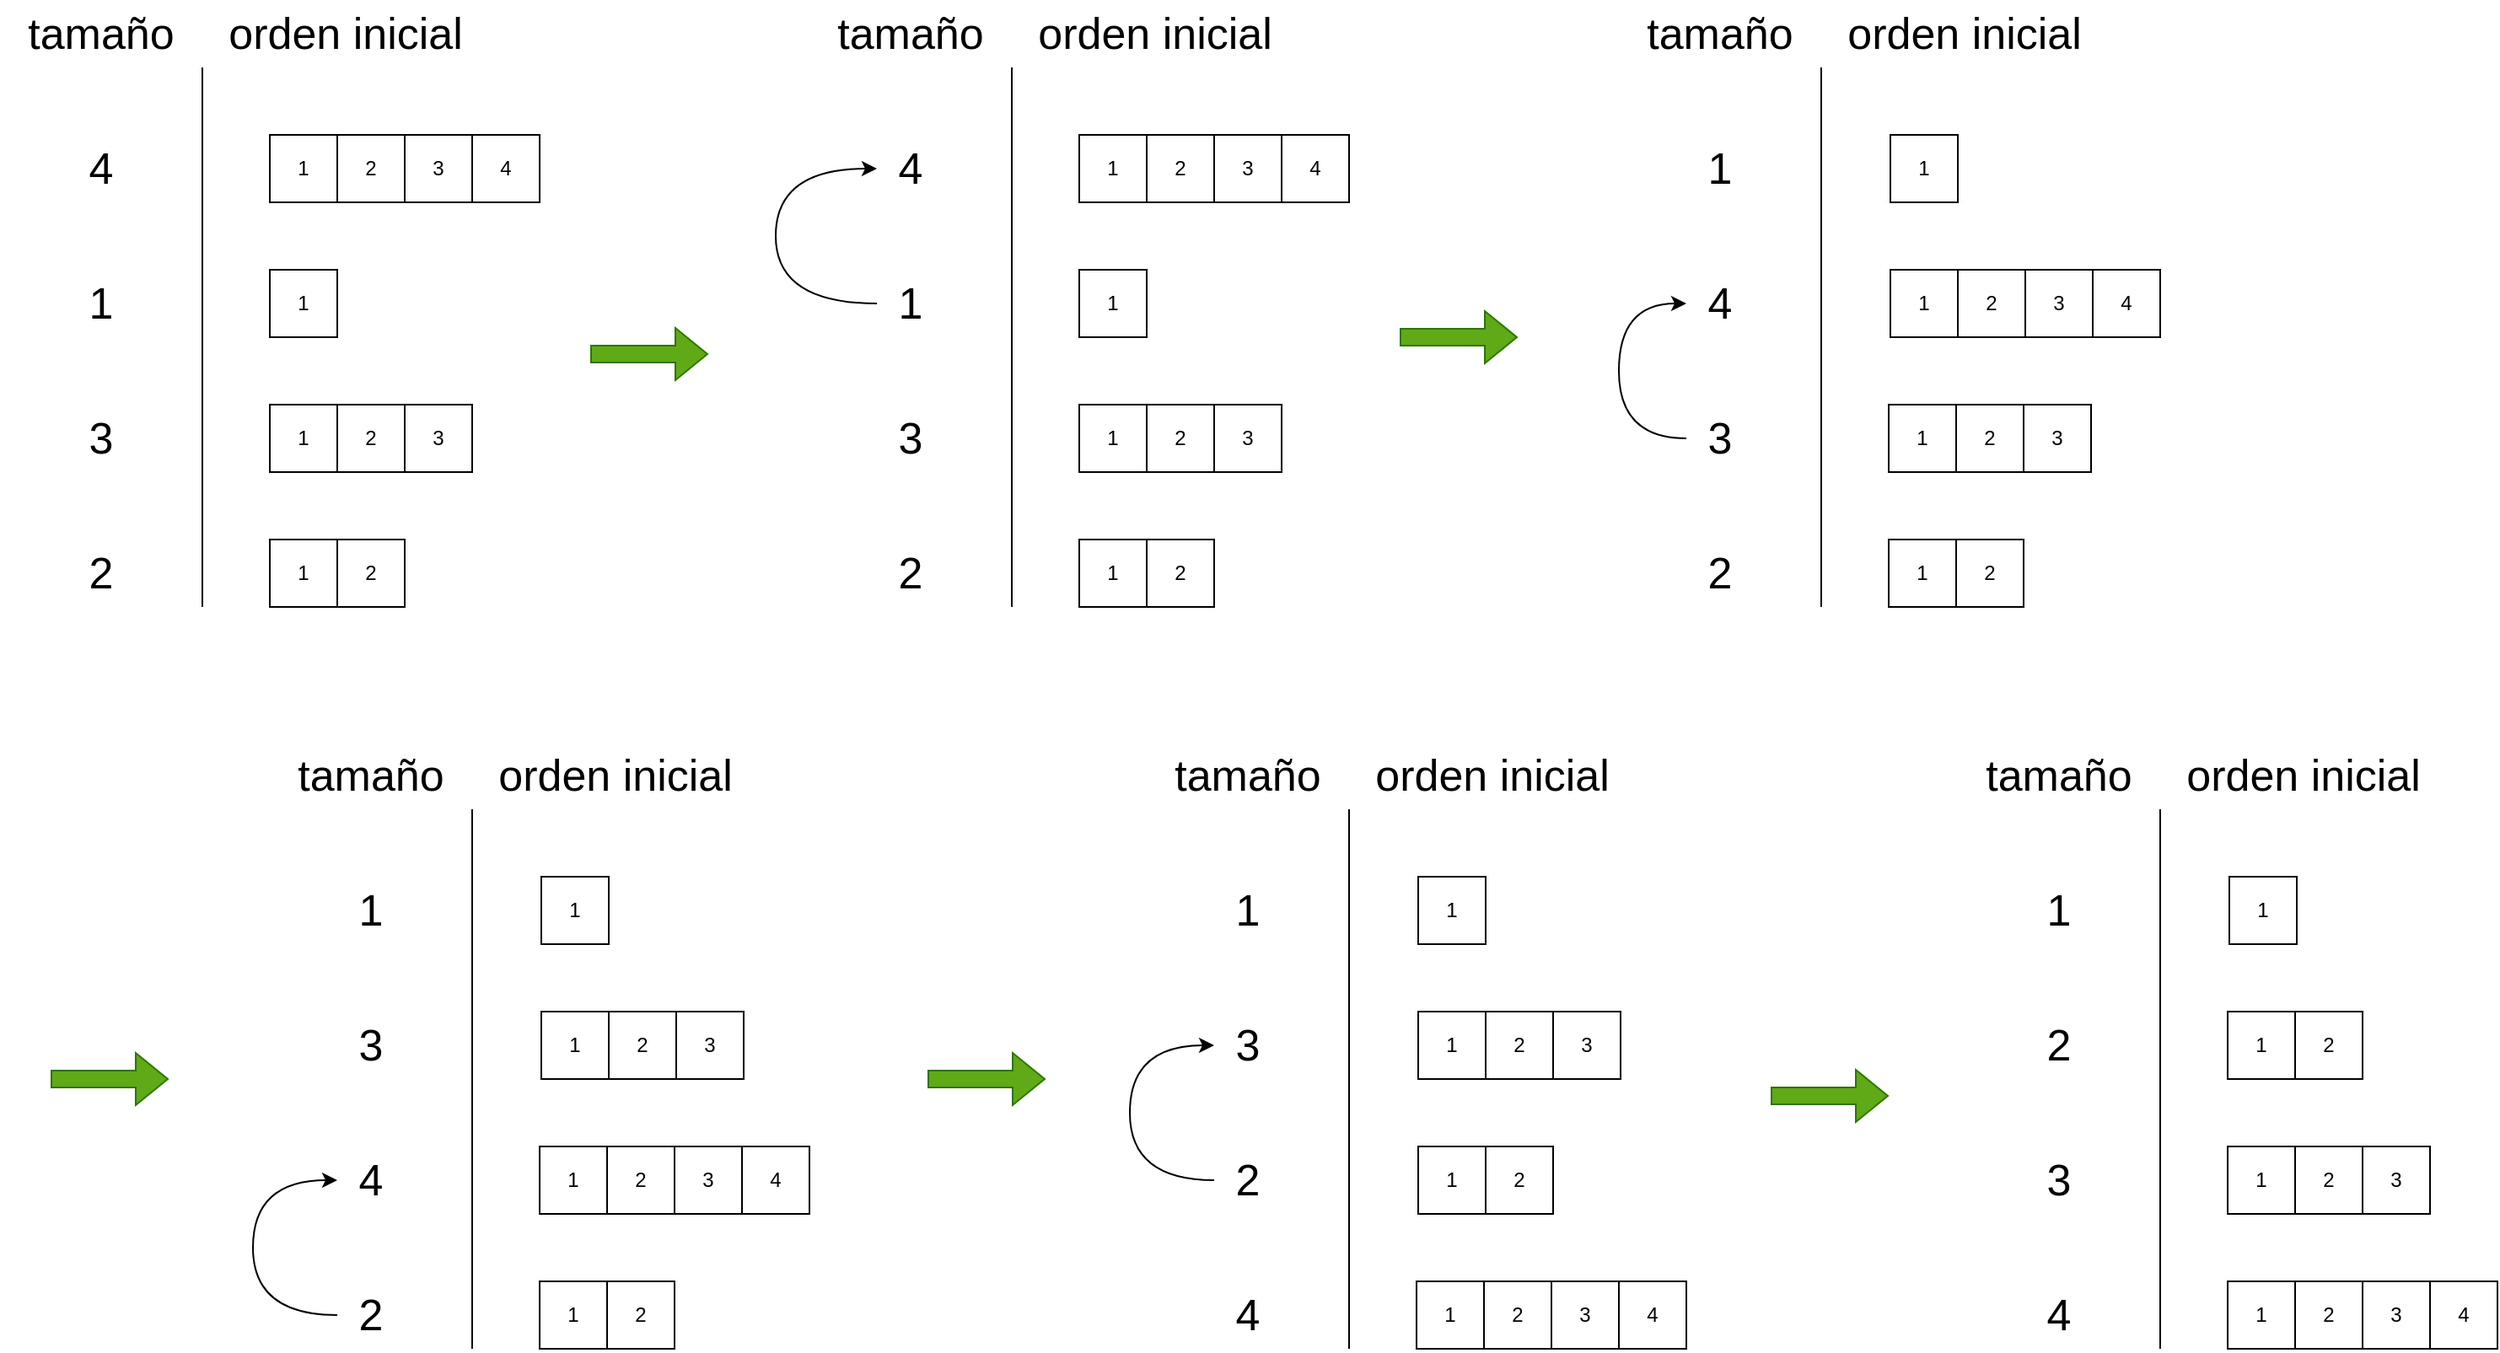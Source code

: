 <mxfile version="24.5.3" type="device" pages="2">
  <diagram name="Página-1" id="bH5-JHM56o86ths_pa7P">
    <mxGraphModel dx="2206" dy="1298" grid="1" gridSize="10" guides="1" tooltips="1" connect="1" arrows="1" fold="1" page="1" pageScale="1" pageWidth="827" pageHeight="1169" math="0" shadow="0">
      <root>
        <mxCell id="0" />
        <mxCell id="1" parent="0" />
        <mxCell id="BDNwkIp3wYEchwpx7a66-2" value="1" style="whiteSpace=wrap;html=1;aspect=fixed;" vertex="1" parent="1">
          <mxGeometry x="200" y="160" width="40" height="40" as="geometry" />
        </mxCell>
        <mxCell id="BDNwkIp3wYEchwpx7a66-3" value="1" style="whiteSpace=wrap;html=1;aspect=fixed;" vertex="1" parent="1">
          <mxGeometry x="200" y="240" width="40" height="40" as="geometry" />
        </mxCell>
        <mxCell id="BDNwkIp3wYEchwpx7a66-4" value="2" style="whiteSpace=wrap;html=1;aspect=fixed;" vertex="1" parent="1">
          <mxGeometry x="240" y="240" width="40" height="40" as="geometry" />
        </mxCell>
        <mxCell id="BDNwkIp3wYEchwpx7a66-5" value="3" style="whiteSpace=wrap;html=1;aspect=fixed;" vertex="1" parent="1">
          <mxGeometry x="280" y="240" width="40" height="40" as="geometry" />
        </mxCell>
        <mxCell id="BDNwkIp3wYEchwpx7a66-6" value="1" style="whiteSpace=wrap;html=1;aspect=fixed;" vertex="1" parent="1">
          <mxGeometry x="200" y="320" width="40" height="40" as="geometry" />
        </mxCell>
        <mxCell id="BDNwkIp3wYEchwpx7a66-7" value="2" style="whiteSpace=wrap;html=1;aspect=fixed;" vertex="1" parent="1">
          <mxGeometry x="240" y="320" width="40" height="40" as="geometry" />
        </mxCell>
        <mxCell id="BDNwkIp3wYEchwpx7a66-8" value="1" style="whiteSpace=wrap;html=1;aspect=fixed;" vertex="1" parent="1">
          <mxGeometry x="200" y="80" width="40" height="40" as="geometry" />
        </mxCell>
        <mxCell id="BDNwkIp3wYEchwpx7a66-9" value="2" style="whiteSpace=wrap;html=1;aspect=fixed;" vertex="1" parent="1">
          <mxGeometry x="240" y="80" width="40" height="40" as="geometry" />
        </mxCell>
        <mxCell id="BDNwkIp3wYEchwpx7a66-10" value="3" style="whiteSpace=wrap;html=1;aspect=fixed;" vertex="1" parent="1">
          <mxGeometry x="280" y="80" width="40" height="40" as="geometry" />
        </mxCell>
        <mxCell id="BDNwkIp3wYEchwpx7a66-11" value="4" style="whiteSpace=wrap;html=1;aspect=fixed;" vertex="1" parent="1">
          <mxGeometry x="320" y="80" width="40" height="40" as="geometry" />
        </mxCell>
        <mxCell id="BDNwkIp3wYEchwpx7a66-12" value="" style="shape=flexArrow;endArrow=classic;html=1;rounded=0;fillColor=#60a917;strokeColor=#2D7600;" edge="1" parent="1">
          <mxGeometry width="50" height="50" relative="1" as="geometry">
            <mxPoint x="390" y="210" as="sourcePoint" />
            <mxPoint x="460" y="210" as="targetPoint" />
          </mxGeometry>
        </mxCell>
        <mxCell id="BDNwkIp3wYEchwpx7a66-13" value="1" style="text;html=1;align=center;verticalAlign=middle;whiteSpace=wrap;rounded=0;fontSize=26;" vertex="1" parent="1">
          <mxGeometry x="80" y="160" width="40" height="40" as="geometry" />
        </mxCell>
        <mxCell id="BDNwkIp3wYEchwpx7a66-14" value="2" style="text;html=1;align=center;verticalAlign=middle;whiteSpace=wrap;rounded=0;fontSize=26;" vertex="1" parent="1">
          <mxGeometry x="80" y="320" width="40" height="40" as="geometry" />
        </mxCell>
        <mxCell id="BDNwkIp3wYEchwpx7a66-15" value="3" style="text;html=1;align=center;verticalAlign=middle;whiteSpace=wrap;rounded=0;fontSize=26;" vertex="1" parent="1">
          <mxGeometry x="80" y="240" width="40" height="40" as="geometry" />
        </mxCell>
        <mxCell id="BDNwkIp3wYEchwpx7a66-16" value="4" style="text;html=1;align=center;verticalAlign=middle;whiteSpace=wrap;rounded=0;fontSize=26;" vertex="1" parent="1">
          <mxGeometry x="80" y="80" width="40" height="40" as="geometry" />
        </mxCell>
        <mxCell id="BDNwkIp3wYEchwpx7a66-18" value="orden inicial" style="text;html=1;align=center;verticalAlign=middle;whiteSpace=wrap;rounded=0;fontSize=26;" vertex="1" parent="1">
          <mxGeometry x="160" width="170" height="40" as="geometry" />
        </mxCell>
        <mxCell id="BDNwkIp3wYEchwpx7a66-19" value="tamaño" style="text;html=1;align=center;verticalAlign=middle;whiteSpace=wrap;rounded=0;fontSize=26;" vertex="1" parent="1">
          <mxGeometry x="40" width="120" height="40" as="geometry" />
        </mxCell>
        <mxCell id="BDNwkIp3wYEchwpx7a66-20" value="" style="endArrow=none;html=1;rounded=0;fontSize=23;entryX=1;entryY=1;entryDx=0;entryDy=0;" edge="1" parent="1" target="BDNwkIp3wYEchwpx7a66-19">
          <mxGeometry width="50" height="50" relative="1" as="geometry">
            <mxPoint x="160" y="360" as="sourcePoint" />
            <mxPoint x="170" y="40" as="targetPoint" />
          </mxGeometry>
        </mxCell>
        <mxCell id="BDNwkIp3wYEchwpx7a66-21" value="1" style="whiteSpace=wrap;html=1;aspect=fixed;" vertex="1" parent="1">
          <mxGeometry x="680" y="160" width="40" height="40" as="geometry" />
        </mxCell>
        <mxCell id="BDNwkIp3wYEchwpx7a66-22" value="1" style="whiteSpace=wrap;html=1;aspect=fixed;" vertex="1" parent="1">
          <mxGeometry x="680" y="240" width="40" height="40" as="geometry" />
        </mxCell>
        <mxCell id="BDNwkIp3wYEchwpx7a66-23" value="2" style="whiteSpace=wrap;html=1;aspect=fixed;" vertex="1" parent="1">
          <mxGeometry x="720" y="240" width="40" height="40" as="geometry" />
        </mxCell>
        <mxCell id="BDNwkIp3wYEchwpx7a66-24" value="3" style="whiteSpace=wrap;html=1;aspect=fixed;" vertex="1" parent="1">
          <mxGeometry x="760" y="240" width="40" height="40" as="geometry" />
        </mxCell>
        <mxCell id="BDNwkIp3wYEchwpx7a66-25" value="1" style="whiteSpace=wrap;html=1;aspect=fixed;" vertex="1" parent="1">
          <mxGeometry x="680" y="320" width="40" height="40" as="geometry" />
        </mxCell>
        <mxCell id="BDNwkIp3wYEchwpx7a66-26" value="2" style="whiteSpace=wrap;html=1;aspect=fixed;" vertex="1" parent="1">
          <mxGeometry x="720" y="320" width="40" height="40" as="geometry" />
        </mxCell>
        <mxCell id="BDNwkIp3wYEchwpx7a66-27" value="1" style="whiteSpace=wrap;html=1;aspect=fixed;" vertex="1" parent="1">
          <mxGeometry x="680" y="80" width="40" height="40" as="geometry" />
        </mxCell>
        <mxCell id="BDNwkIp3wYEchwpx7a66-28" value="2" style="whiteSpace=wrap;html=1;aspect=fixed;" vertex="1" parent="1">
          <mxGeometry x="720" y="80" width="40" height="40" as="geometry" />
        </mxCell>
        <mxCell id="BDNwkIp3wYEchwpx7a66-29" value="3" style="whiteSpace=wrap;html=1;aspect=fixed;" vertex="1" parent="1">
          <mxGeometry x="760" y="80" width="40" height="40" as="geometry" />
        </mxCell>
        <mxCell id="BDNwkIp3wYEchwpx7a66-30" value="4" style="whiteSpace=wrap;html=1;aspect=fixed;" vertex="1" parent="1">
          <mxGeometry x="800" y="80" width="40" height="40" as="geometry" />
        </mxCell>
        <mxCell id="BDNwkIp3wYEchwpx7a66-31" value="1" style="text;html=1;align=center;verticalAlign=middle;whiteSpace=wrap;rounded=0;fontSize=26;" vertex="1" parent="1">
          <mxGeometry x="560" y="160" width="40" height="40" as="geometry" />
        </mxCell>
        <mxCell id="BDNwkIp3wYEchwpx7a66-32" value="2" style="text;html=1;align=center;verticalAlign=middle;whiteSpace=wrap;rounded=0;fontSize=26;" vertex="1" parent="1">
          <mxGeometry x="560" y="320" width="40" height="40" as="geometry" />
        </mxCell>
        <mxCell id="BDNwkIp3wYEchwpx7a66-33" value="3" style="text;html=1;align=center;verticalAlign=middle;whiteSpace=wrap;rounded=0;fontSize=26;" vertex="1" parent="1">
          <mxGeometry x="560" y="240" width="40" height="40" as="geometry" />
        </mxCell>
        <mxCell id="BDNwkIp3wYEchwpx7a66-34" value="4" style="text;html=1;align=center;verticalAlign=middle;whiteSpace=wrap;rounded=0;fontSize=26;" vertex="1" parent="1">
          <mxGeometry x="560" y="80" width="40" height="40" as="geometry" />
        </mxCell>
        <mxCell id="BDNwkIp3wYEchwpx7a66-35" value="orden inicial" style="text;html=1;align=center;verticalAlign=middle;whiteSpace=wrap;rounded=0;fontSize=26;" vertex="1" parent="1">
          <mxGeometry x="640" width="170" height="40" as="geometry" />
        </mxCell>
        <mxCell id="BDNwkIp3wYEchwpx7a66-36" value="tamaño" style="text;html=1;align=center;verticalAlign=middle;whiteSpace=wrap;rounded=0;fontSize=26;" vertex="1" parent="1">
          <mxGeometry x="520" width="120" height="40" as="geometry" />
        </mxCell>
        <mxCell id="BDNwkIp3wYEchwpx7a66-37" value="" style="endArrow=none;html=1;rounded=0;fontSize=23;entryX=1;entryY=1;entryDx=0;entryDy=0;" edge="1" target="BDNwkIp3wYEchwpx7a66-36" parent="1">
          <mxGeometry width="50" height="50" relative="1" as="geometry">
            <mxPoint x="640" y="360" as="sourcePoint" />
            <mxPoint x="650" y="40" as="targetPoint" />
          </mxGeometry>
        </mxCell>
        <mxCell id="BDNwkIp3wYEchwpx7a66-39" value="" style="endArrow=classic;html=1;rounded=0;edgeStyle=orthogonalEdgeStyle;curved=1;exitX=0;exitY=0.5;exitDx=0;exitDy=0;entryX=0;entryY=0.5;entryDx=0;entryDy=0;" edge="1" parent="1" source="BDNwkIp3wYEchwpx7a66-31" target="BDNwkIp3wYEchwpx7a66-34">
          <mxGeometry width="50" height="50" relative="1" as="geometry">
            <mxPoint x="540" y="190" as="sourcePoint" />
            <mxPoint x="550" y="100" as="targetPoint" />
            <Array as="points">
              <mxPoint x="500" y="180" />
              <mxPoint x="500" y="100" />
            </Array>
          </mxGeometry>
        </mxCell>
        <mxCell id="BDNwkIp3wYEchwpx7a66-40" value="" style="shape=flexArrow;endArrow=classic;html=1;rounded=0;fillColor=#60a917;strokeColor=#2D7600;" edge="1" parent="1">
          <mxGeometry width="50" height="50" relative="1" as="geometry">
            <mxPoint x="870" y="200" as="sourcePoint" />
            <mxPoint x="940" y="200" as="targetPoint" />
          </mxGeometry>
        </mxCell>
        <mxCell id="BDNwkIp3wYEchwpx7a66-41" value="1" style="whiteSpace=wrap;html=1;aspect=fixed;" vertex="1" parent="1">
          <mxGeometry x="1161" y="80" width="40" height="40" as="geometry" />
        </mxCell>
        <mxCell id="BDNwkIp3wYEchwpx7a66-42" value="1" style="whiteSpace=wrap;html=1;aspect=fixed;" vertex="1" parent="1">
          <mxGeometry x="1160" y="240" width="40" height="40" as="geometry" />
        </mxCell>
        <mxCell id="BDNwkIp3wYEchwpx7a66-43" value="2" style="whiteSpace=wrap;html=1;aspect=fixed;" vertex="1" parent="1">
          <mxGeometry x="1200" y="240" width="40" height="40" as="geometry" />
        </mxCell>
        <mxCell id="BDNwkIp3wYEchwpx7a66-44" value="3" style="whiteSpace=wrap;html=1;aspect=fixed;" vertex="1" parent="1">
          <mxGeometry x="1240" y="240" width="40" height="40" as="geometry" />
        </mxCell>
        <mxCell id="BDNwkIp3wYEchwpx7a66-45" value="1" style="whiteSpace=wrap;html=1;aspect=fixed;" vertex="1" parent="1">
          <mxGeometry x="1160" y="320" width="40" height="40" as="geometry" />
        </mxCell>
        <mxCell id="BDNwkIp3wYEchwpx7a66-46" value="2" style="whiteSpace=wrap;html=1;aspect=fixed;" vertex="1" parent="1">
          <mxGeometry x="1200" y="320" width="40" height="40" as="geometry" />
        </mxCell>
        <mxCell id="BDNwkIp3wYEchwpx7a66-47" value="1" style="whiteSpace=wrap;html=1;aspect=fixed;" vertex="1" parent="1">
          <mxGeometry x="1161" y="160" width="40" height="40" as="geometry" />
        </mxCell>
        <mxCell id="BDNwkIp3wYEchwpx7a66-48" value="2" style="whiteSpace=wrap;html=1;aspect=fixed;" vertex="1" parent="1">
          <mxGeometry x="1201" y="160" width="40" height="40" as="geometry" />
        </mxCell>
        <mxCell id="BDNwkIp3wYEchwpx7a66-49" value="3" style="whiteSpace=wrap;html=1;aspect=fixed;" vertex="1" parent="1">
          <mxGeometry x="1241" y="160" width="40" height="40" as="geometry" />
        </mxCell>
        <mxCell id="BDNwkIp3wYEchwpx7a66-50" value="4" style="whiteSpace=wrap;html=1;aspect=fixed;" vertex="1" parent="1">
          <mxGeometry x="1281" y="160" width="40" height="40" as="geometry" />
        </mxCell>
        <mxCell id="BDNwkIp3wYEchwpx7a66-51" value="4" style="text;html=1;align=center;verticalAlign=middle;whiteSpace=wrap;rounded=0;fontSize=26;" vertex="1" parent="1">
          <mxGeometry x="1040" y="160" width="40" height="40" as="geometry" />
        </mxCell>
        <mxCell id="BDNwkIp3wYEchwpx7a66-52" value="2" style="text;html=1;align=center;verticalAlign=middle;whiteSpace=wrap;rounded=0;fontSize=26;" vertex="1" parent="1">
          <mxGeometry x="1040" y="320" width="40" height="40" as="geometry" />
        </mxCell>
        <mxCell id="BDNwkIp3wYEchwpx7a66-53" value="3" style="text;html=1;align=center;verticalAlign=middle;whiteSpace=wrap;rounded=0;fontSize=26;" vertex="1" parent="1">
          <mxGeometry x="1040" y="240" width="40" height="40" as="geometry" />
        </mxCell>
        <mxCell id="BDNwkIp3wYEchwpx7a66-54" value="1" style="text;html=1;align=center;verticalAlign=middle;whiteSpace=wrap;rounded=0;fontSize=26;" vertex="1" parent="1">
          <mxGeometry x="1040" y="80" width="40" height="40" as="geometry" />
        </mxCell>
        <mxCell id="BDNwkIp3wYEchwpx7a66-55" value="orden inicial" style="text;html=1;align=center;verticalAlign=middle;whiteSpace=wrap;rounded=0;fontSize=26;" vertex="1" parent="1">
          <mxGeometry x="1120" width="170" height="40" as="geometry" />
        </mxCell>
        <mxCell id="BDNwkIp3wYEchwpx7a66-56" value="tamaño" style="text;html=1;align=center;verticalAlign=middle;whiteSpace=wrap;rounded=0;fontSize=26;" vertex="1" parent="1">
          <mxGeometry x="1000" width="120" height="40" as="geometry" />
        </mxCell>
        <mxCell id="BDNwkIp3wYEchwpx7a66-57" value="" style="endArrow=none;html=1;rounded=0;fontSize=23;entryX=1;entryY=1;entryDx=0;entryDy=0;" edge="1" target="BDNwkIp3wYEchwpx7a66-56" parent="1">
          <mxGeometry width="50" height="50" relative="1" as="geometry">
            <mxPoint x="1120" y="360" as="sourcePoint" />
            <mxPoint x="1130" y="40" as="targetPoint" />
          </mxGeometry>
        </mxCell>
        <mxCell id="BDNwkIp3wYEchwpx7a66-58" value="" style="endArrow=classic;html=1;rounded=0;edgeStyle=orthogonalEdgeStyle;curved=1;exitX=0;exitY=0.5;exitDx=0;exitDy=0;entryX=0;entryY=0.5;entryDx=0;entryDy=0;" edge="1" source="BDNwkIp3wYEchwpx7a66-53" target="BDNwkIp3wYEchwpx7a66-51" parent="1">
          <mxGeometry width="50" height="50" relative="1" as="geometry">
            <mxPoint x="1020" y="190" as="sourcePoint" />
            <mxPoint x="1030" y="100" as="targetPoint" />
            <Array as="points">
              <mxPoint x="1000" y="260" />
              <mxPoint x="1000" y="180" />
            </Array>
          </mxGeometry>
        </mxCell>
        <mxCell id="BDNwkIp3wYEchwpx7a66-78" value="" style="shape=flexArrow;endArrow=classic;html=1;rounded=0;fillColor=#60a917;strokeColor=#2D7600;" edge="1" parent="1">
          <mxGeometry width="50" height="50" relative="1" as="geometry">
            <mxPoint x="70" y="640" as="sourcePoint" />
            <mxPoint x="140" y="640" as="targetPoint" />
          </mxGeometry>
        </mxCell>
        <mxCell id="BDNwkIp3wYEchwpx7a66-79" value="1" style="whiteSpace=wrap;html=1;aspect=fixed;" vertex="1" parent="1">
          <mxGeometry x="361" y="520" width="40" height="40" as="geometry" />
        </mxCell>
        <mxCell id="BDNwkIp3wYEchwpx7a66-80" value="1" style="whiteSpace=wrap;html=1;aspect=fixed;" vertex="1" parent="1">
          <mxGeometry x="361" y="600" width="40" height="40" as="geometry" />
        </mxCell>
        <mxCell id="BDNwkIp3wYEchwpx7a66-81" value="2" style="whiteSpace=wrap;html=1;aspect=fixed;" vertex="1" parent="1">
          <mxGeometry x="401" y="600" width="40" height="40" as="geometry" />
        </mxCell>
        <mxCell id="BDNwkIp3wYEchwpx7a66-82" value="3" style="whiteSpace=wrap;html=1;aspect=fixed;" vertex="1" parent="1">
          <mxGeometry x="441" y="600" width="40" height="40" as="geometry" />
        </mxCell>
        <mxCell id="BDNwkIp3wYEchwpx7a66-83" value="1" style="whiteSpace=wrap;html=1;aspect=fixed;" vertex="1" parent="1">
          <mxGeometry x="360" y="760" width="40" height="40" as="geometry" />
        </mxCell>
        <mxCell id="BDNwkIp3wYEchwpx7a66-84" value="2" style="whiteSpace=wrap;html=1;aspect=fixed;" vertex="1" parent="1">
          <mxGeometry x="400" y="760" width="40" height="40" as="geometry" />
        </mxCell>
        <mxCell id="BDNwkIp3wYEchwpx7a66-85" value="1" style="whiteSpace=wrap;html=1;aspect=fixed;" vertex="1" parent="1">
          <mxGeometry x="360" y="680" width="40" height="40" as="geometry" />
        </mxCell>
        <mxCell id="BDNwkIp3wYEchwpx7a66-86" value="2" style="whiteSpace=wrap;html=1;aspect=fixed;" vertex="1" parent="1">
          <mxGeometry x="400" y="680" width="40" height="40" as="geometry" />
        </mxCell>
        <mxCell id="BDNwkIp3wYEchwpx7a66-87" value="3" style="whiteSpace=wrap;html=1;aspect=fixed;" vertex="1" parent="1">
          <mxGeometry x="440" y="680" width="40" height="40" as="geometry" />
        </mxCell>
        <mxCell id="BDNwkIp3wYEchwpx7a66-88" value="4" style="whiteSpace=wrap;html=1;aspect=fixed;" vertex="1" parent="1">
          <mxGeometry x="480" y="680" width="40" height="40" as="geometry" />
        </mxCell>
        <mxCell id="BDNwkIp3wYEchwpx7a66-89" value="3" style="text;html=1;align=center;verticalAlign=middle;whiteSpace=wrap;rounded=0;fontSize=26;" vertex="1" parent="1">
          <mxGeometry x="240" y="600" width="40" height="40" as="geometry" />
        </mxCell>
        <mxCell id="BDNwkIp3wYEchwpx7a66-90" value="2" style="text;html=1;align=center;verticalAlign=middle;whiteSpace=wrap;rounded=0;fontSize=26;" vertex="1" parent="1">
          <mxGeometry x="240" y="760" width="40" height="40" as="geometry" />
        </mxCell>
        <mxCell id="BDNwkIp3wYEchwpx7a66-91" value="4" style="text;html=1;align=center;verticalAlign=middle;whiteSpace=wrap;rounded=0;fontSize=26;" vertex="1" parent="1">
          <mxGeometry x="240" y="680" width="40" height="40" as="geometry" />
        </mxCell>
        <mxCell id="BDNwkIp3wYEchwpx7a66-92" value="1" style="text;html=1;align=center;verticalAlign=middle;whiteSpace=wrap;rounded=0;fontSize=26;" vertex="1" parent="1">
          <mxGeometry x="240" y="520" width="40" height="40" as="geometry" />
        </mxCell>
        <mxCell id="BDNwkIp3wYEchwpx7a66-93" value="orden inicial" style="text;html=1;align=center;verticalAlign=middle;whiteSpace=wrap;rounded=0;fontSize=26;" vertex="1" parent="1">
          <mxGeometry x="320" y="440" width="170" height="40" as="geometry" />
        </mxCell>
        <mxCell id="BDNwkIp3wYEchwpx7a66-94" value="tamaño" style="text;html=1;align=center;verticalAlign=middle;whiteSpace=wrap;rounded=0;fontSize=26;" vertex="1" parent="1">
          <mxGeometry x="200" y="440" width="120" height="40" as="geometry" />
        </mxCell>
        <mxCell id="BDNwkIp3wYEchwpx7a66-95" value="" style="endArrow=none;html=1;rounded=0;fontSize=23;entryX=1;entryY=1;entryDx=0;entryDy=0;" edge="1" target="BDNwkIp3wYEchwpx7a66-94" parent="1">
          <mxGeometry width="50" height="50" relative="1" as="geometry">
            <mxPoint x="320" y="800" as="sourcePoint" />
            <mxPoint x="330" y="480" as="targetPoint" />
          </mxGeometry>
        </mxCell>
        <mxCell id="BDNwkIp3wYEchwpx7a66-96" value="" style="endArrow=classic;html=1;rounded=0;edgeStyle=orthogonalEdgeStyle;curved=1;exitX=0;exitY=0.5;exitDx=0;exitDy=0;entryX=0;entryY=0.5;entryDx=0;entryDy=0;" edge="1" source="BDNwkIp3wYEchwpx7a66-90" target="BDNwkIp3wYEchwpx7a66-91" parent="1">
          <mxGeometry width="50" height="50" relative="1" as="geometry">
            <mxPoint x="220" y="630" as="sourcePoint" />
            <mxPoint x="230" y="540" as="targetPoint" />
            <Array as="points">
              <mxPoint x="190" y="780" />
              <mxPoint x="190" y="700" />
            </Array>
          </mxGeometry>
        </mxCell>
        <mxCell id="BDNwkIp3wYEchwpx7a66-97" value="" style="shape=flexArrow;endArrow=classic;html=1;rounded=0;fillColor=#60a917;strokeColor=#2D7600;" edge="1" parent="1">
          <mxGeometry width="50" height="50" relative="1" as="geometry">
            <mxPoint x="590" y="640" as="sourcePoint" />
            <mxPoint x="660" y="640" as="targetPoint" />
          </mxGeometry>
        </mxCell>
        <mxCell id="BDNwkIp3wYEchwpx7a66-98" value="1" style="whiteSpace=wrap;html=1;aspect=fixed;" vertex="1" parent="1">
          <mxGeometry x="881" y="520" width="40" height="40" as="geometry" />
        </mxCell>
        <mxCell id="BDNwkIp3wYEchwpx7a66-99" value="1" style="whiteSpace=wrap;html=1;aspect=fixed;" vertex="1" parent="1">
          <mxGeometry x="881" y="600" width="40" height="40" as="geometry" />
        </mxCell>
        <mxCell id="BDNwkIp3wYEchwpx7a66-100" value="2" style="whiteSpace=wrap;html=1;aspect=fixed;" vertex="1" parent="1">
          <mxGeometry x="921" y="600" width="40" height="40" as="geometry" />
        </mxCell>
        <mxCell id="BDNwkIp3wYEchwpx7a66-101" value="3" style="whiteSpace=wrap;html=1;aspect=fixed;" vertex="1" parent="1">
          <mxGeometry x="961" y="600" width="40" height="40" as="geometry" />
        </mxCell>
        <mxCell id="BDNwkIp3wYEchwpx7a66-102" value="1" style="whiteSpace=wrap;html=1;aspect=fixed;" vertex="1" parent="1">
          <mxGeometry x="881" y="680" width="40" height="40" as="geometry" />
        </mxCell>
        <mxCell id="BDNwkIp3wYEchwpx7a66-103" value="2" style="whiteSpace=wrap;html=1;aspect=fixed;" vertex="1" parent="1">
          <mxGeometry x="921" y="680" width="40" height="40" as="geometry" />
        </mxCell>
        <mxCell id="BDNwkIp3wYEchwpx7a66-104" value="1" style="whiteSpace=wrap;html=1;aspect=fixed;" vertex="1" parent="1">
          <mxGeometry x="880" y="760" width="40" height="40" as="geometry" />
        </mxCell>
        <mxCell id="BDNwkIp3wYEchwpx7a66-105" value="2" style="whiteSpace=wrap;html=1;aspect=fixed;" vertex="1" parent="1">
          <mxGeometry x="920" y="760" width="40" height="40" as="geometry" />
        </mxCell>
        <mxCell id="BDNwkIp3wYEchwpx7a66-106" value="3" style="whiteSpace=wrap;html=1;aspect=fixed;" vertex="1" parent="1">
          <mxGeometry x="960" y="760" width="40" height="40" as="geometry" />
        </mxCell>
        <mxCell id="BDNwkIp3wYEchwpx7a66-107" value="4" style="whiteSpace=wrap;html=1;aspect=fixed;" vertex="1" parent="1">
          <mxGeometry x="1000" y="760" width="40" height="40" as="geometry" />
        </mxCell>
        <mxCell id="BDNwkIp3wYEchwpx7a66-108" value="3" style="text;html=1;align=center;verticalAlign=middle;whiteSpace=wrap;rounded=0;fontSize=26;" vertex="1" parent="1">
          <mxGeometry x="760" y="600" width="40" height="40" as="geometry" />
        </mxCell>
        <mxCell id="BDNwkIp3wYEchwpx7a66-109" value="4" style="text;html=1;align=center;verticalAlign=middle;whiteSpace=wrap;rounded=0;fontSize=26;" vertex="1" parent="1">
          <mxGeometry x="760" y="760" width="40" height="40" as="geometry" />
        </mxCell>
        <mxCell id="BDNwkIp3wYEchwpx7a66-110" value="2" style="text;html=1;align=center;verticalAlign=middle;whiteSpace=wrap;rounded=0;fontSize=26;" vertex="1" parent="1">
          <mxGeometry x="760" y="680" width="40" height="40" as="geometry" />
        </mxCell>
        <mxCell id="BDNwkIp3wYEchwpx7a66-111" value="1" style="text;html=1;align=center;verticalAlign=middle;whiteSpace=wrap;rounded=0;fontSize=26;" vertex="1" parent="1">
          <mxGeometry x="760" y="520" width="40" height="40" as="geometry" />
        </mxCell>
        <mxCell id="BDNwkIp3wYEchwpx7a66-112" value="orden inicial" style="text;html=1;align=center;verticalAlign=middle;whiteSpace=wrap;rounded=0;fontSize=26;" vertex="1" parent="1">
          <mxGeometry x="840" y="440" width="170" height="40" as="geometry" />
        </mxCell>
        <mxCell id="BDNwkIp3wYEchwpx7a66-113" value="tamaño" style="text;html=1;align=center;verticalAlign=middle;whiteSpace=wrap;rounded=0;fontSize=26;" vertex="1" parent="1">
          <mxGeometry x="720" y="440" width="120" height="40" as="geometry" />
        </mxCell>
        <mxCell id="BDNwkIp3wYEchwpx7a66-114" value="" style="endArrow=none;html=1;rounded=0;fontSize=23;entryX=1;entryY=1;entryDx=0;entryDy=0;" edge="1" target="BDNwkIp3wYEchwpx7a66-113" parent="1">
          <mxGeometry width="50" height="50" relative="1" as="geometry">
            <mxPoint x="840" y="800" as="sourcePoint" />
            <mxPoint x="850" y="480" as="targetPoint" />
          </mxGeometry>
        </mxCell>
        <mxCell id="BDNwkIp3wYEchwpx7a66-115" value="" style="endArrow=classic;html=1;rounded=0;edgeStyle=orthogonalEdgeStyle;curved=1;exitX=0;exitY=0.5;exitDx=0;exitDy=0;entryX=0;entryY=0.5;entryDx=0;entryDy=0;" edge="1" source="BDNwkIp3wYEchwpx7a66-110" target="BDNwkIp3wYEchwpx7a66-108" parent="1">
          <mxGeometry width="50" height="50" relative="1" as="geometry">
            <mxPoint x="740" y="630" as="sourcePoint" />
            <mxPoint x="750" y="540" as="targetPoint" />
            <Array as="points">
              <mxPoint x="710" y="700" />
              <mxPoint x="710" y="620" />
            </Array>
          </mxGeometry>
        </mxCell>
        <mxCell id="BDNwkIp3wYEchwpx7a66-116" value="" style="shape=flexArrow;endArrow=classic;html=1;rounded=0;fillColor=#60a917;strokeColor=#2D7600;" edge="1" parent="1">
          <mxGeometry width="50" height="50" relative="1" as="geometry">
            <mxPoint x="1090" y="650" as="sourcePoint" />
            <mxPoint x="1160" y="650" as="targetPoint" />
          </mxGeometry>
        </mxCell>
        <mxCell id="BDNwkIp3wYEchwpx7a66-117" value="1" style="whiteSpace=wrap;html=1;aspect=fixed;" vertex="1" parent="1">
          <mxGeometry x="1362" y="520" width="40" height="40" as="geometry" />
        </mxCell>
        <mxCell id="BDNwkIp3wYEchwpx7a66-118" value="1" style="whiteSpace=wrap;html=1;aspect=fixed;" vertex="1" parent="1">
          <mxGeometry x="1361" y="680" width="40" height="40" as="geometry" />
        </mxCell>
        <mxCell id="BDNwkIp3wYEchwpx7a66-119" value="2" style="whiteSpace=wrap;html=1;aspect=fixed;" vertex="1" parent="1">
          <mxGeometry x="1401" y="680" width="40" height="40" as="geometry" />
        </mxCell>
        <mxCell id="BDNwkIp3wYEchwpx7a66-120" value="3" style="whiteSpace=wrap;html=1;aspect=fixed;" vertex="1" parent="1">
          <mxGeometry x="1441" y="680" width="40" height="40" as="geometry" />
        </mxCell>
        <mxCell id="BDNwkIp3wYEchwpx7a66-121" value="1" style="whiteSpace=wrap;html=1;aspect=fixed;" vertex="1" parent="1">
          <mxGeometry x="1361" y="600" width="40" height="40" as="geometry" />
        </mxCell>
        <mxCell id="BDNwkIp3wYEchwpx7a66-122" value="2" style="whiteSpace=wrap;html=1;aspect=fixed;" vertex="1" parent="1">
          <mxGeometry x="1401" y="600" width="40" height="40" as="geometry" />
        </mxCell>
        <mxCell id="BDNwkIp3wYEchwpx7a66-123" value="1" style="whiteSpace=wrap;html=1;aspect=fixed;" vertex="1" parent="1">
          <mxGeometry x="1361" y="760" width="40" height="40" as="geometry" />
        </mxCell>
        <mxCell id="BDNwkIp3wYEchwpx7a66-124" value="2" style="whiteSpace=wrap;html=1;aspect=fixed;" vertex="1" parent="1">
          <mxGeometry x="1401" y="760" width="40" height="40" as="geometry" />
        </mxCell>
        <mxCell id="BDNwkIp3wYEchwpx7a66-125" value="3" style="whiteSpace=wrap;html=1;aspect=fixed;" vertex="1" parent="1">
          <mxGeometry x="1441" y="760" width="40" height="40" as="geometry" />
        </mxCell>
        <mxCell id="BDNwkIp3wYEchwpx7a66-126" value="4" style="whiteSpace=wrap;html=1;aspect=fixed;" vertex="1" parent="1">
          <mxGeometry x="1481" y="760" width="40" height="40" as="geometry" />
        </mxCell>
        <mxCell id="BDNwkIp3wYEchwpx7a66-127" value="2" style="text;html=1;align=center;verticalAlign=middle;whiteSpace=wrap;rounded=0;fontSize=26;" vertex="1" parent="1">
          <mxGeometry x="1241" y="600" width="40" height="40" as="geometry" />
        </mxCell>
        <mxCell id="BDNwkIp3wYEchwpx7a66-128" value="4" style="text;html=1;align=center;verticalAlign=middle;whiteSpace=wrap;rounded=0;fontSize=26;" vertex="1" parent="1">
          <mxGeometry x="1241" y="760" width="40" height="40" as="geometry" />
        </mxCell>
        <mxCell id="BDNwkIp3wYEchwpx7a66-129" value="3" style="text;html=1;align=center;verticalAlign=middle;whiteSpace=wrap;rounded=0;fontSize=26;" vertex="1" parent="1">
          <mxGeometry x="1241" y="680" width="40" height="40" as="geometry" />
        </mxCell>
        <mxCell id="BDNwkIp3wYEchwpx7a66-130" value="1" style="text;html=1;align=center;verticalAlign=middle;whiteSpace=wrap;rounded=0;fontSize=26;" vertex="1" parent="1">
          <mxGeometry x="1241" y="520" width="40" height="40" as="geometry" />
        </mxCell>
        <mxCell id="BDNwkIp3wYEchwpx7a66-131" value="orden inicial" style="text;html=1;align=center;verticalAlign=middle;whiteSpace=wrap;rounded=0;fontSize=26;" vertex="1" parent="1">
          <mxGeometry x="1321" y="440" width="170" height="40" as="geometry" />
        </mxCell>
        <mxCell id="BDNwkIp3wYEchwpx7a66-132" value="tamaño" style="text;html=1;align=center;verticalAlign=middle;whiteSpace=wrap;rounded=0;fontSize=26;" vertex="1" parent="1">
          <mxGeometry x="1201" y="440" width="120" height="40" as="geometry" />
        </mxCell>
        <mxCell id="BDNwkIp3wYEchwpx7a66-133" value="" style="endArrow=none;html=1;rounded=0;fontSize=23;entryX=1;entryY=1;entryDx=0;entryDy=0;" edge="1" target="BDNwkIp3wYEchwpx7a66-132" parent="1">
          <mxGeometry width="50" height="50" relative="1" as="geometry">
            <mxPoint x="1321" y="800" as="sourcePoint" />
            <mxPoint x="1331" y="480" as="targetPoint" />
          </mxGeometry>
        </mxCell>
      </root>
    </mxGraphModel>
  </diagram>
  <diagram id="7ael1Hrkg6l4gvOyCvag" name="Página-2">
    <mxGraphModel dx="1687" dy="993" grid="1" gridSize="10" guides="1" tooltips="1" connect="1" arrows="1" fold="1" page="1" pageScale="1" pageWidth="827" pageHeight="1169" math="0" shadow="0">
      <root>
        <mxCell id="0" />
        <mxCell id="1" parent="0" />
        <mxCell id="sGz0RwX_D_peNZvoG-jK-3" value="" style="edgeStyle=orthogonalEdgeStyle;rounded=0;orthogonalLoop=1;jettySize=auto;html=1;fillColor=#f0a30a;strokeColor=#BD7000;" edge="1" parent="1" source="zooRc9wRhptvNjK1YBOt-1" target="sGz0RwX_D_peNZvoG-jK-2">
          <mxGeometry relative="1" as="geometry" />
        </mxCell>
        <mxCell id="zooRc9wRhptvNjK1YBOt-1" value="recibir la cantidad de piezas que tendra la piramide&amp;nbsp;" style="rounded=1;whiteSpace=wrap;html=1;fillColor=#f0a30a;fontColor=#000000;strokeColor=#BD7000;" parent="1" vertex="1">
          <mxGeometry x="360" y="60" width="120" height="60" as="geometry" />
        </mxCell>
        <mxCell id="sGz0RwX_D_peNZvoG-jK-5" value="" style="edgeStyle=orthogonalEdgeStyle;rounded=0;orthogonalLoop=1;jettySize=auto;html=1;fillColor=#f0a30a;strokeColor=#BD7000;" edge="1" parent="1" source="sGz0RwX_D_peNZvoG-jK-2" target="sGz0RwX_D_peNZvoG-jK-4">
          <mxGeometry relative="1" as="geometry" />
        </mxCell>
        <mxCell id="sGz0RwX_D_peNZvoG-jK-2" value="almacenar las piezas del rompecabezas en un solo arreglo" style="whiteSpace=wrap;html=1;rounded=1;fillColor=#f0a30a;fontColor=#000000;strokeColor=#BD7000;" vertex="1" parent="1">
          <mxGeometry x="360" y="170" width="120" height="60" as="geometry" />
        </mxCell>
        <mxCell id="sGz0RwX_D_peNZvoG-jK-8" value="" style="edgeStyle=orthogonalEdgeStyle;rounded=0;orthogonalLoop=1;jettySize=auto;html=1;fillColor=#f0a30a;strokeColor=#BD7000;" edge="1" parent="1" source="sGz0RwX_D_peNZvoG-jK-4">
          <mxGeometry relative="1" as="geometry">
            <mxPoint x="420" y="410" as="targetPoint" />
          </mxGeometry>
        </mxCell>
        <mxCell id="sGz0RwX_D_peNZvoG-jK-4" value="fijandonos en el largo de las piezas&amp;nbsp;" style="whiteSpace=wrap;html=1;rounded=1;fillColor=#f0a30a;fontColor=#000000;strokeColor=#BD7000;" vertex="1" parent="1">
          <mxGeometry x="360" y="290" width="120" height="60" as="geometry" />
        </mxCell>
        <mxCell id="sGz0RwX_D_peNZvoG-jK-10" value="no" style="edgeStyle=orthogonalEdgeStyle;rounded=0;orthogonalLoop=1;jettySize=auto;html=1;fillColor=#f0a30a;strokeColor=#BD7000;" edge="1" parent="1" source="sGz0RwX_D_peNZvoG-jK-9">
          <mxGeometry x="-0.781" y="-15" relative="1" as="geometry">
            <mxPoint x="230" y="610.0" as="targetPoint" />
            <mxPoint as="offset" />
          </mxGeometry>
        </mxCell>
        <mxCell id="sGz0RwX_D_peNZvoG-jK-14" value="si" style="edgeStyle=orthogonalEdgeStyle;rounded=0;orthogonalLoop=1;jettySize=auto;html=1;fillColor=#f0a30a;strokeColor=#BD7000;" edge="1" parent="1" source="sGz0RwX_D_peNZvoG-jK-9">
          <mxGeometry x="-0.788" y="15" relative="1" as="geometry">
            <mxPoint x="600" y="640" as="targetPoint" />
            <mxPoint as="offset" />
          </mxGeometry>
        </mxCell>
        <mxCell id="sGz0RwX_D_peNZvoG-jK-9" value="&lt;br&gt;&lt;span style=&quot;color: rgb(240, 240, 240); font-family: Helvetica; font-size: 12px; font-style: normal; font-variant-ligatures: normal; font-variant-caps: normal; font-weight: 400; letter-spacing: normal; orphans: 2; text-align: center; text-indent: 0px; text-transform: none; widows: 2; word-spacing: 0px; -webkit-text-stroke-width: 0px; white-space: normal; background-color: rgb(27, 29, 30); text-decoration-thickness: initial; text-decoration-style: initial; text-decoration-color: initial; display: inline !important; float: none;&quot;&gt;esta este grupo en orden?&lt;/span&gt;&lt;div&gt;&lt;br/&gt;&lt;/div&gt;" style="rhombus;whiteSpace=wrap;html=1;fillColor=#f0a30a;fontColor=#000000;strokeColor=#BD7000;" vertex="1" parent="1">
          <mxGeometry x="360" y="410" width="122.5" height="110" as="geometry" />
        </mxCell>
        <mxCell id="sGz0RwX_D_peNZvoG-jK-13" style="edgeStyle=orthogonalEdgeStyle;rounded=0;orthogonalLoop=1;jettySize=auto;html=1;entryX=0.5;entryY=1;entryDx=0;entryDy=0;fillColor=#f0a30a;strokeColor=#BD7000;" edge="1" parent="1" source="sGz0RwX_D_peNZvoG-jK-12" target="sGz0RwX_D_peNZvoG-jK-9">
          <mxGeometry relative="1" as="geometry" />
        </mxCell>
        <mxCell id="sGz0RwX_D_peNZvoG-jK-12" value="&#xa;&lt;span style=&quot;color: rgb(240, 240, 240); font-family: Helvetica; font-size: 12px; font-style: normal; font-variant-ligatures: normal; font-variant-caps: normal; font-weight: 400; letter-spacing: normal; orphans: 2; text-align: center; text-indent: 0px; text-transform: none; widows: 2; word-spacing: 0px; -webkit-text-stroke-width: 0px; white-space: normal; background-color: rgb(27, 29, 30); text-decoration-thickness: initial; text-decoration-style: initial; text-decoration-color: initial; display: inline !important; float: none;&quot;&gt;vemos formas de modificar el grupo para que quede mas ordenado&lt;/span&gt;&#xa;&#xa;" style="rounded=1;whiteSpace=wrap;html=1;fillColor=#f0a30a;fontColor=#000000;strokeColor=#BD7000;" vertex="1" parent="1">
          <mxGeometry x="160" y="610" width="140" height="80" as="geometry" />
        </mxCell>
        <mxCell id="sGz0RwX_D_peNZvoG-jK-15" value="imprimimos el resultado" style="rounded=1;whiteSpace=wrap;html=1;fillColor=#f0a30a;fontColor=#000000;strokeColor=#BD7000;" vertex="1" parent="1">
          <mxGeometry x="540" y="640" width="120" height="60" as="geometry" />
        </mxCell>
      </root>
    </mxGraphModel>
  </diagram>
</mxfile>
